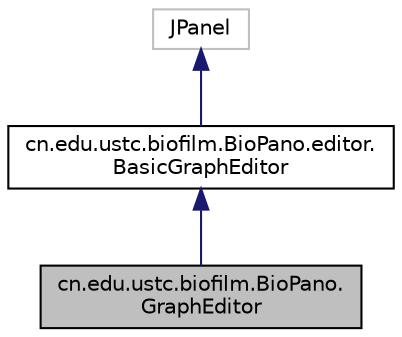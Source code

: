 digraph "cn.edu.ustc.biofilm.BioPano.GraphEditor"
{
  edge [fontname="Helvetica",fontsize="10",labelfontname="Helvetica",labelfontsize="10"];
  node [fontname="Helvetica",fontsize="10",shape=record];
  Node1 [label="cn.edu.ustc.biofilm.BioPano.\lGraphEditor",height=0.2,width=0.4,color="black", fillcolor="grey75", style="filled", fontcolor="black"];
  Node2 -> Node1 [dir="back",color="midnightblue",fontsize="10",style="solid",fontname="Helvetica"];
  Node2 [label="cn.edu.ustc.biofilm.BioPano.editor.\lBasicGraphEditor",height=0.2,width=0.4,color="black", fillcolor="white", style="filled",URL="$classcn_1_1edu_1_1ustc_1_1biofilm_1_1_bio_pano_1_1editor_1_1_basic_graph_editor.html"];
  Node3 -> Node2 [dir="back",color="midnightblue",fontsize="10",style="solid",fontname="Helvetica"];
  Node3 [label="JPanel",height=0.2,width=0.4,color="grey75", fillcolor="white", style="filled"];
}
